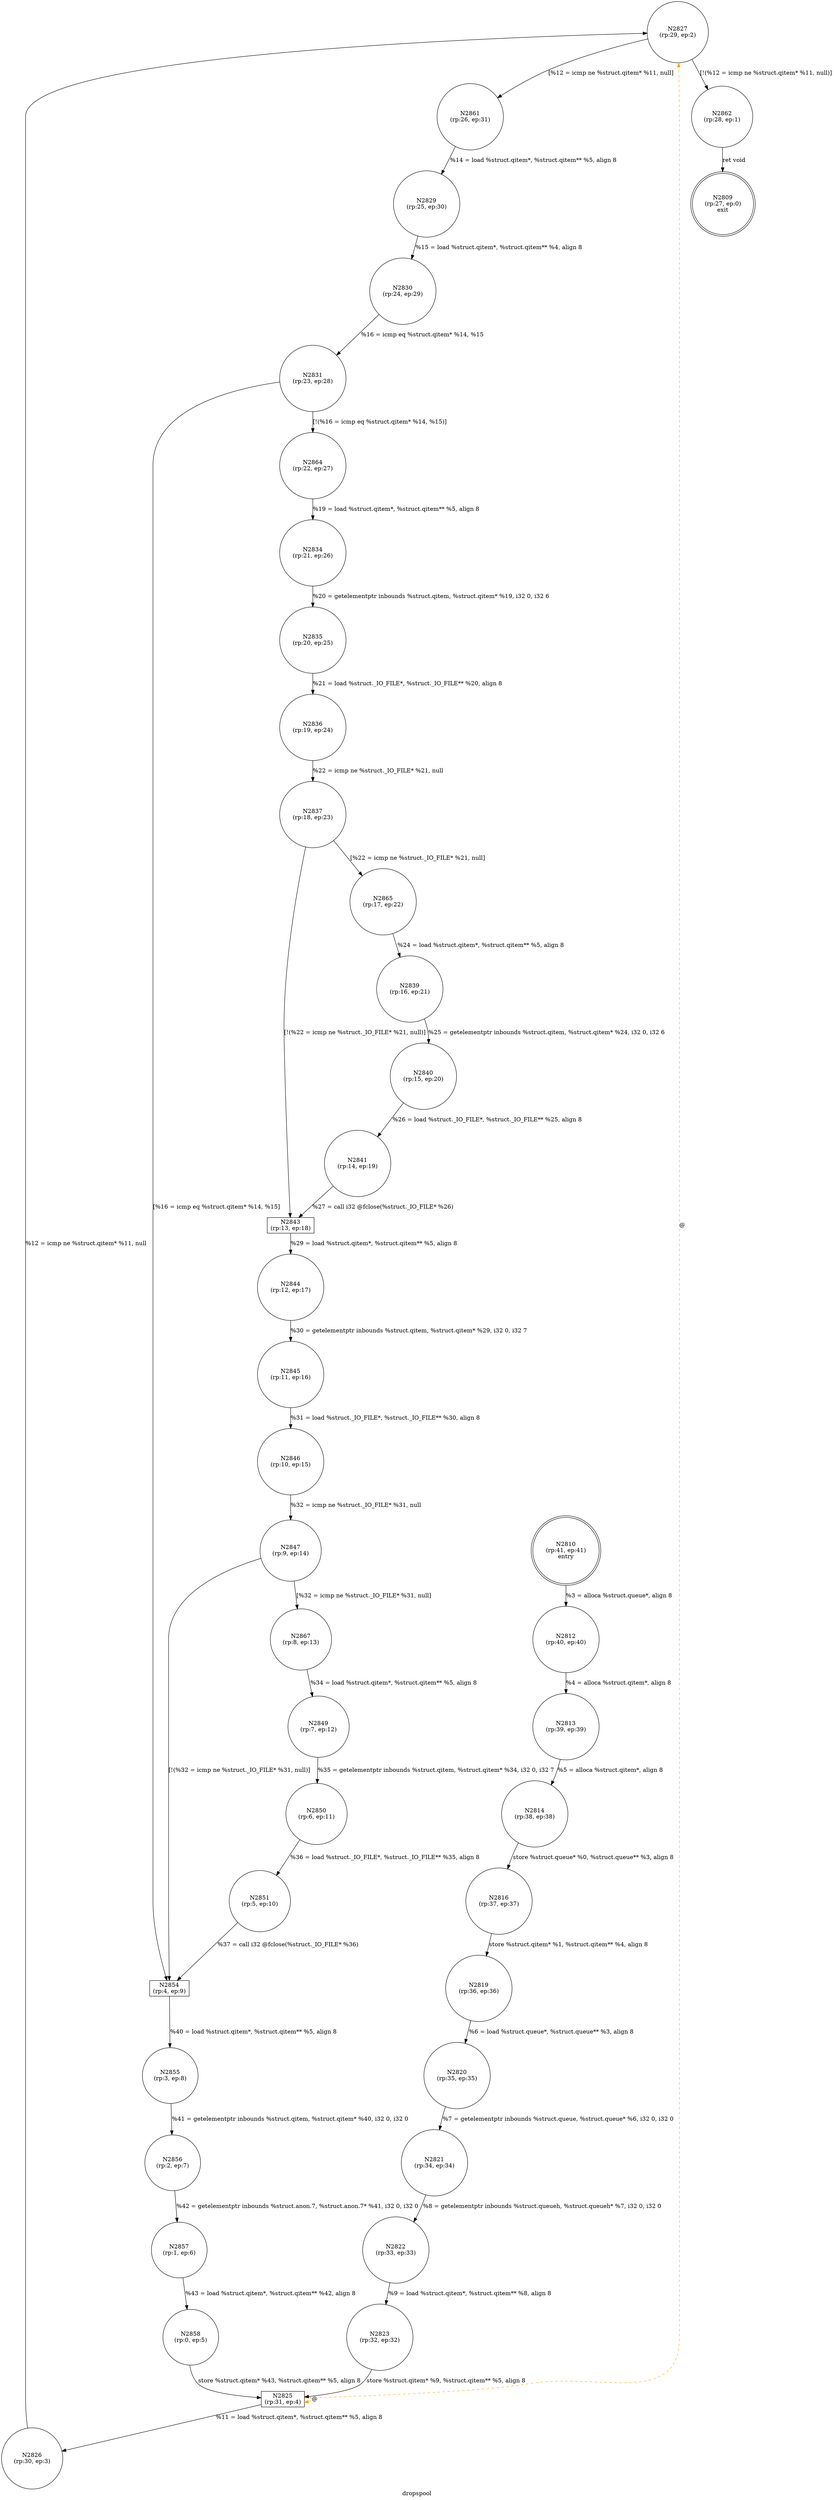 digraph dropspool {
label="dropspool"
2809 [label="N2809\n(rp:27, ep:0)\nexit", shape="doublecircle"]
2810 [label="N2810\n(rp:41, ep:41)\nentry", shape="doublecircle"]
2810 -> 2812 [label="%3 = alloca %struct.queue*, align 8"]
2812 [label="N2812\n(rp:40, ep:40)", shape="circle"]
2812 -> 2813 [label="%4 = alloca %struct.qitem*, align 8"]
2813 [label="N2813\n(rp:39, ep:39)", shape="circle"]
2813 -> 2814 [label="%5 = alloca %struct.qitem*, align 8"]
2814 [label="N2814\n(rp:38, ep:38)", shape="circle"]
2814 -> 2816 [label="store %struct.queue* %0, %struct.queue** %3, align 8"]
2816 [label="N2816\n(rp:37, ep:37)", shape="circle"]
2816 -> 2819 [label="store %struct.qitem* %1, %struct.qitem** %4, align 8"]
2819 [label="N2819\n(rp:36, ep:36)", shape="circle"]
2819 -> 2820 [label="%6 = load %struct.queue*, %struct.queue** %3, align 8"]
2820 [label="N2820\n(rp:35, ep:35)", shape="circle"]
2820 -> 2821 [label="%7 = getelementptr inbounds %struct.queue, %struct.queue* %6, i32 0, i32 0"]
2821 [label="N2821\n(rp:34, ep:34)", shape="circle"]
2821 -> 2822 [label="%8 = getelementptr inbounds %struct.queueh, %struct.queueh* %7, i32 0, i32 0"]
2822 [label="N2822\n(rp:33, ep:33)", shape="circle"]
2822 -> 2823 [label="%9 = load %struct.qitem*, %struct.qitem** %8, align 8"]
2823 [label="N2823\n(rp:32, ep:32)", shape="circle"]
2823 -> 2825 [label="store %struct.qitem* %9, %struct.qitem** %5, align 8"]
2825 [label="N2825\n(rp:31, ep:4)", shape="box"]
2825 -> 2826 [label="%11 = load %struct.qitem*, %struct.qitem** %5, align 8"]
2825 -> 2825 [label="@", style="dashed", color="orange"]
2825 -> 2827 [label="@", style="dashed", color="orange"]
2826 [label="N2826\n(rp:30, ep:3)", shape="circle"]
2826 -> 2827 [label="%12 = icmp ne %struct.qitem* %11, null"]
2827 [label="N2827\n(rp:29, ep:2)", shape="circle"]
2827 -> 2861 [label="[%12 = icmp ne %struct.qitem* %11, null]"]
2827 -> 2862 [label="[!(%12 = icmp ne %struct.qitem* %11, null)]"]
2829 [label="N2829\n(rp:25, ep:30)", shape="circle"]
2829 -> 2830 [label="%15 = load %struct.qitem*, %struct.qitem** %4, align 8"]
2830 [label="N2830\n(rp:24, ep:29)", shape="circle"]
2830 -> 2831 [label="%16 = icmp eq %struct.qitem* %14, %15"]
2831 [label="N2831\n(rp:23, ep:28)", shape="circle"]
2831 -> 2864 [label="[!(%16 = icmp eq %struct.qitem* %14, %15)]"]
2831 -> 2854 [label="[%16 = icmp eq %struct.qitem* %14, %15]"]
2834 [label="N2834\n(rp:21, ep:26)", shape="circle"]
2834 -> 2835 [label="%20 = getelementptr inbounds %struct.qitem, %struct.qitem* %19, i32 0, i32 6"]
2835 [label="N2835\n(rp:20, ep:25)", shape="circle"]
2835 -> 2836 [label="%21 = load %struct._IO_FILE*, %struct._IO_FILE** %20, align 8"]
2836 [label="N2836\n(rp:19, ep:24)", shape="circle"]
2836 -> 2837 [label="%22 = icmp ne %struct._IO_FILE* %21, null"]
2837 [label="N2837\n(rp:18, ep:23)", shape="circle"]
2837 -> 2865 [label="[%22 = icmp ne %struct._IO_FILE* %21, null]"]
2837 -> 2843 [label="[!(%22 = icmp ne %struct._IO_FILE* %21, null)]"]
2839 [label="N2839\n(rp:16, ep:21)", shape="circle"]
2839 -> 2840 [label="%25 = getelementptr inbounds %struct.qitem, %struct.qitem* %24, i32 0, i32 6"]
2840 [label="N2840\n(rp:15, ep:20)", shape="circle"]
2840 -> 2841 [label="%26 = load %struct._IO_FILE*, %struct._IO_FILE** %25, align 8"]
2841 [label="N2841\n(rp:14, ep:19)", shape="circle"]
2841 -> 2843 [label="%27 = call i32 @fclose(%struct._IO_FILE* %26)"]
2843 [label="N2843\n(rp:13, ep:18)", shape="box"]
2843 -> 2844 [label="%29 = load %struct.qitem*, %struct.qitem** %5, align 8"]
2844 [label="N2844\n(rp:12, ep:17)", shape="circle"]
2844 -> 2845 [label="%30 = getelementptr inbounds %struct.qitem, %struct.qitem* %29, i32 0, i32 7"]
2845 [label="N2845\n(rp:11, ep:16)", shape="circle"]
2845 -> 2846 [label="%31 = load %struct._IO_FILE*, %struct._IO_FILE** %30, align 8"]
2846 [label="N2846\n(rp:10, ep:15)", shape="circle"]
2846 -> 2847 [label="%32 = icmp ne %struct._IO_FILE* %31, null"]
2847 [label="N2847\n(rp:9, ep:14)", shape="circle"]
2847 -> 2867 [label="[%32 = icmp ne %struct._IO_FILE* %31, null]"]
2847 -> 2854 [label="[!(%32 = icmp ne %struct._IO_FILE* %31, null)]"]
2849 [label="N2849\n(rp:7, ep:12)", shape="circle"]
2849 -> 2850 [label="%35 = getelementptr inbounds %struct.qitem, %struct.qitem* %34, i32 0, i32 7"]
2850 [label="N2850\n(rp:6, ep:11)", shape="circle"]
2850 -> 2851 [label="%36 = load %struct._IO_FILE*, %struct._IO_FILE** %35, align 8"]
2851 [label="N2851\n(rp:5, ep:10)", shape="circle"]
2851 -> 2854 [label="%37 = call i32 @fclose(%struct._IO_FILE* %36)"]
2854 [label="N2854\n(rp:4, ep:9)", shape="box"]
2854 -> 2855 [label="%40 = load %struct.qitem*, %struct.qitem** %5, align 8"]
2855 [label="N2855\n(rp:3, ep:8)", shape="circle"]
2855 -> 2856 [label="%41 = getelementptr inbounds %struct.qitem, %struct.qitem* %40, i32 0, i32 0"]
2856 [label="N2856\n(rp:2, ep:7)", shape="circle"]
2856 -> 2857 [label="%42 = getelementptr inbounds %struct.anon.7, %struct.anon.7* %41, i32 0, i32 0"]
2857 [label="N2857\n(rp:1, ep:6)", shape="circle"]
2857 -> 2858 [label="%43 = load %struct.qitem*, %struct.qitem** %42, align 8"]
2858 [label="N2858\n(rp:0, ep:5)", shape="circle"]
2858 -> 2825 [label="store %struct.qitem* %43, %struct.qitem** %5, align 8"]
2861 [label="N2861\n(rp:26, ep:31)", shape="circle"]
2861 -> 2829 [label="%14 = load %struct.qitem*, %struct.qitem** %5, align 8"]
2862 [label="N2862\n(rp:28, ep:1)", shape="circle"]
2862 -> 2809 [label="ret void"]
2864 [label="N2864\n(rp:22, ep:27)", shape="circle"]
2864 -> 2834 [label="%19 = load %struct.qitem*, %struct.qitem** %5, align 8"]
2865 [label="N2865\n(rp:17, ep:22)", shape="circle"]
2865 -> 2839 [label="%24 = load %struct.qitem*, %struct.qitem** %5, align 8"]
2867 [label="N2867\n(rp:8, ep:13)", shape="circle"]
2867 -> 2849 [label="%34 = load %struct.qitem*, %struct.qitem** %5, align 8"]
}
